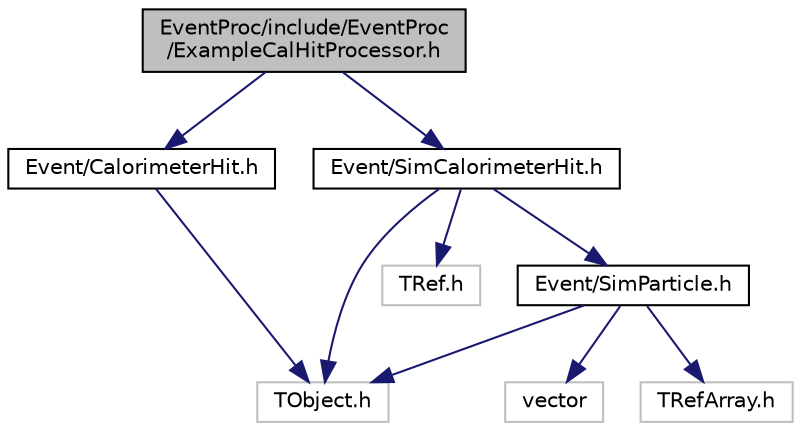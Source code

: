 digraph "EventProc/include/EventProc/ExampleCalHitProcessor.h"
{
  edge [fontname="Helvetica",fontsize="10",labelfontname="Helvetica",labelfontsize="10"];
  node [fontname="Helvetica",fontsize="10",shape=record];
  Node1 [label="EventProc/include/EventProc\l/ExampleCalHitProcessor.h",height=0.2,width=0.4,color="black", fillcolor="grey75", style="filled" fontcolor="black"];
  Node1 -> Node2 [color="midnightblue",fontsize="10",style="solid",fontname="Helvetica"];
  Node2 [label="Event/CalorimeterHit.h",height=0.2,width=0.4,color="black", fillcolor="white", style="filled",URL="$CalorimeterHit_8h_source.html"];
  Node2 -> Node3 [color="midnightblue",fontsize="10",style="solid",fontname="Helvetica"];
  Node3 [label="TObject.h",height=0.2,width=0.4,color="grey75", fillcolor="white", style="filled"];
  Node1 -> Node4 [color="midnightblue",fontsize="10",style="solid",fontname="Helvetica"];
  Node4 [label="Event/SimCalorimeterHit.h",height=0.2,width=0.4,color="black", fillcolor="white", style="filled",URL="$SimCalorimeterHit_8h.html",tooltip="Class which stores simulated calorimeter hit information. "];
  Node4 -> Node3 [color="midnightblue",fontsize="10",style="solid",fontname="Helvetica"];
  Node4 -> Node5 [color="midnightblue",fontsize="10",style="solid",fontname="Helvetica"];
  Node5 [label="TRef.h",height=0.2,width=0.4,color="grey75", fillcolor="white", style="filled"];
  Node4 -> Node6 [color="midnightblue",fontsize="10",style="solid",fontname="Helvetica"];
  Node6 [label="Event/SimParticle.h",height=0.2,width=0.4,color="black", fillcolor="white", style="filled",URL="$SimParticle_8h.html",tooltip="Class which implements an MC particle that stores information about tracks from the simulation..."];
  Node6 -> Node7 [color="midnightblue",fontsize="10",style="solid",fontname="Helvetica"];
  Node7 [label="vector",height=0.2,width=0.4,color="grey75", fillcolor="white", style="filled"];
  Node6 -> Node3 [color="midnightblue",fontsize="10",style="solid",fontname="Helvetica"];
  Node6 -> Node8 [color="midnightblue",fontsize="10",style="solid",fontname="Helvetica"];
  Node8 [label="TRefArray.h",height=0.2,width=0.4,color="grey75", fillcolor="white", style="filled"];
}
